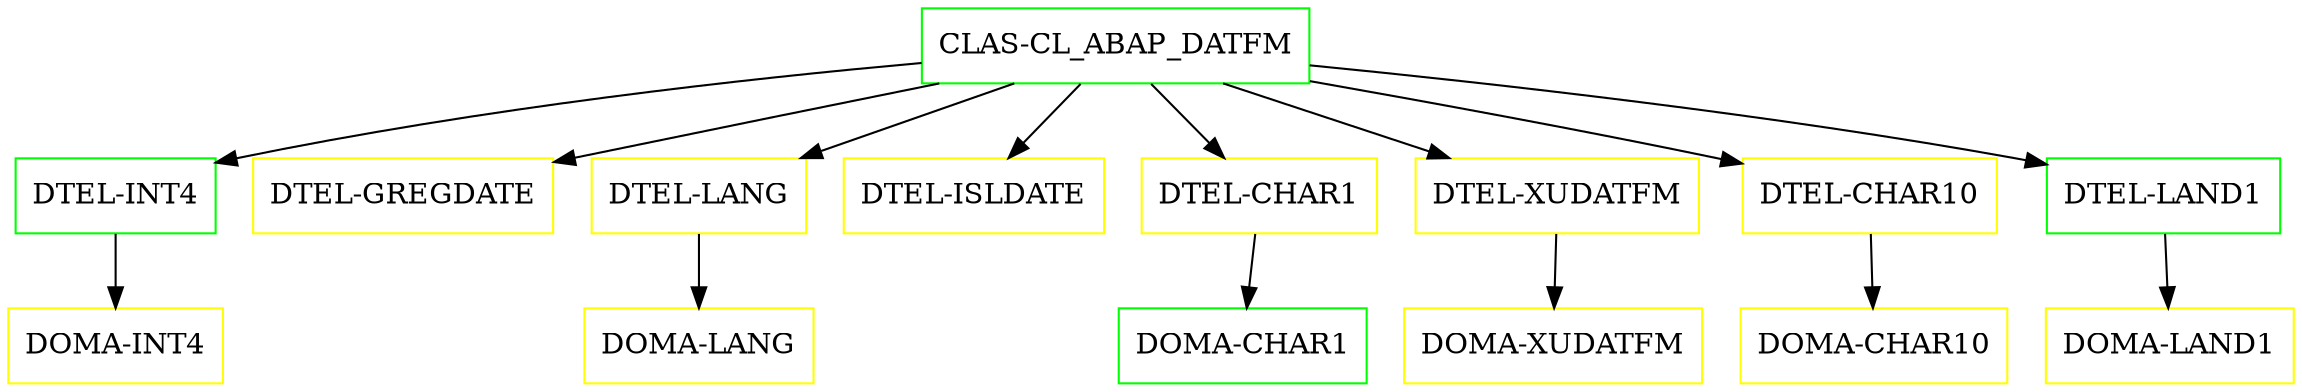 digraph G {
  "CLAS-CL_ABAP_DATFM" [shape=box,color=green];
  "DTEL-INT4" [shape=box,color=green,URL="./DTEL_INT4.html"];
  "DOMA-INT4" [shape=box,color=yellow,URL="./DOMA_INT4.html"];
  "DTEL-GREGDATE" [shape=box,color=yellow,URL="./DTEL_GREGDATE.html"];
  "DTEL-LANG" [shape=box,color=yellow,URL="./DTEL_LANG.html"];
  "DOMA-LANG" [shape=box,color=yellow,URL="./DOMA_LANG.html"];
  "DTEL-ISLDATE" [shape=box,color=yellow,URL="./DTEL_ISLDATE.html"];
  "DTEL-CHAR1" [shape=box,color=yellow,URL="./DTEL_CHAR1.html"];
  "DOMA-CHAR1" [shape=box,color=green,URL="./DOMA_CHAR1.html"];
  "DTEL-XUDATFM" [shape=box,color=yellow,URL="./DTEL_XUDATFM.html"];
  "DOMA-XUDATFM" [shape=box,color=yellow,URL="./DOMA_XUDATFM.html"];
  "DTEL-CHAR10" [shape=box,color=yellow,URL="./DTEL_CHAR10.html"];
  "DOMA-CHAR10" [shape=box,color=yellow,URL="./DOMA_CHAR10.html"];
  "DTEL-LAND1" [shape=box,color=green,URL="./DTEL_LAND1.html"];
  "DOMA-LAND1" [shape=box,color=yellow,URL="./DOMA_LAND1.html"];
  "CLAS-CL_ABAP_DATFM" -> "DTEL-LAND1";
  "CLAS-CL_ABAP_DATFM" -> "DTEL-CHAR10";
  "CLAS-CL_ABAP_DATFM" -> "DTEL-XUDATFM";
  "CLAS-CL_ABAP_DATFM" -> "DTEL-CHAR1";
  "CLAS-CL_ABAP_DATFM" -> "DTEL-ISLDATE";
  "CLAS-CL_ABAP_DATFM" -> "DTEL-LANG";
  "CLAS-CL_ABAP_DATFM" -> "DTEL-GREGDATE";
  "CLAS-CL_ABAP_DATFM" -> "DTEL-INT4";
  "DTEL-INT4" -> "DOMA-INT4";
  "DTEL-LANG" -> "DOMA-LANG";
  "DTEL-CHAR1" -> "DOMA-CHAR1";
  "DTEL-XUDATFM" -> "DOMA-XUDATFM";
  "DTEL-CHAR10" -> "DOMA-CHAR10";
  "DTEL-LAND1" -> "DOMA-LAND1";
}
